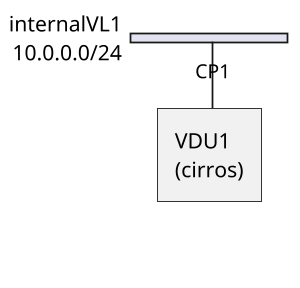 @startuml
scale 300 width
nwdiag {
network internalVL1 {
      address = "10.0.0.0/24"
			vdu [description="VDU1\n(cirros)" address=CP1];
  }
}
@enduml
